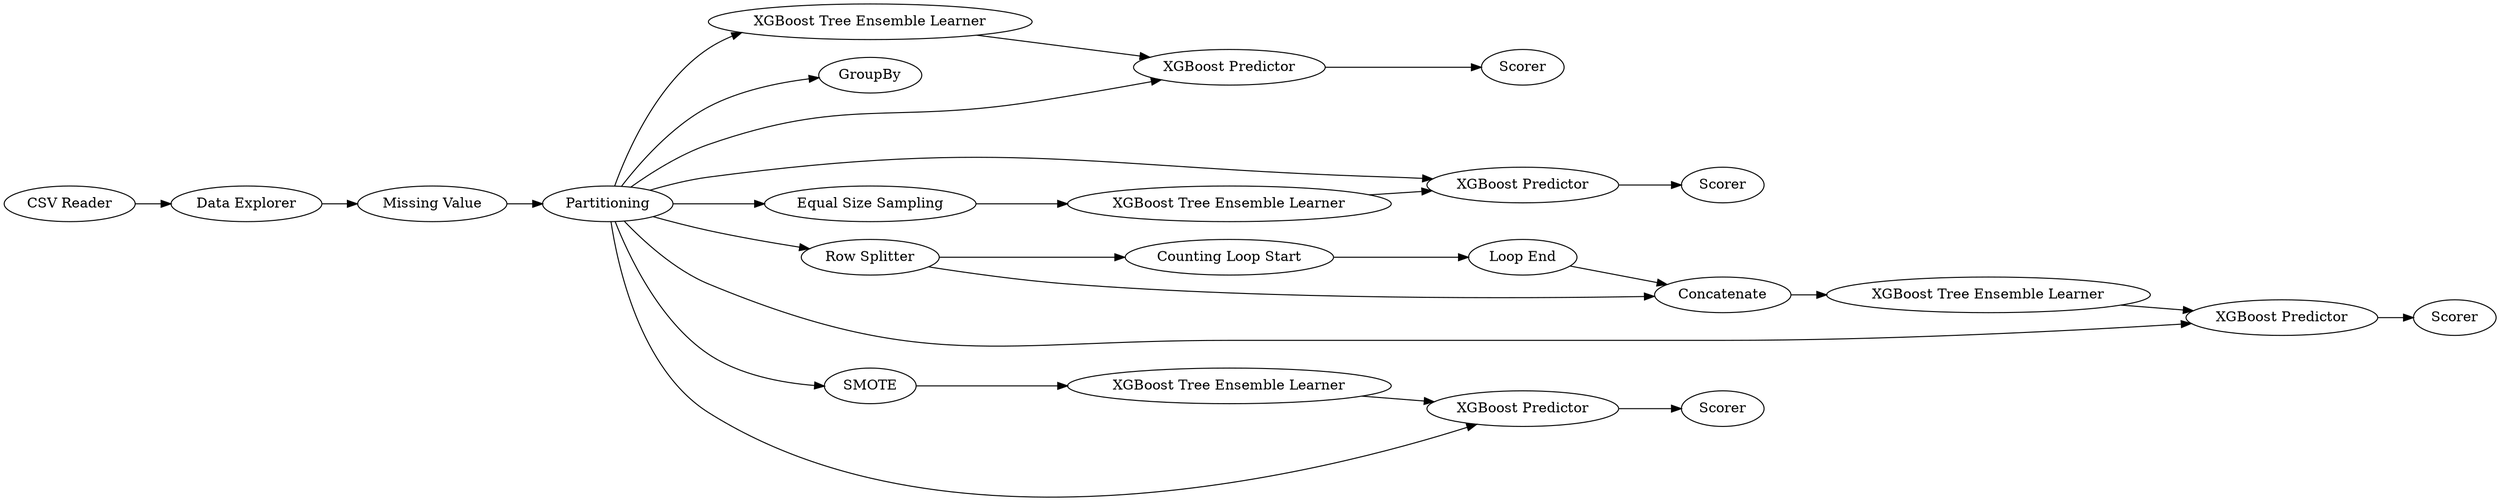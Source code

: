digraph {
	20 -> 21
	21 -> 23
	2 -> 3
	30 -> 9
	30 -> 32
	6 -> 8
	22 -> 23
	16 -> 15
	30 -> 5
	25 -> 26
	1 -> 2
	30 -> 6
	3 -> 30
	10 -> 11
	30 -> 22
	30 -> 11
	22 -> 20
	15 -> 17
	24 -> 25
	30 -> 24
	23 -> 16
	30 -> 26
	30 -> 15
	5 -> 6
	26 -> 28
	9 -> 10
	11 -> 13
	9 [label="Equal Size Sampling"]
	21 [label="Loop End"]
	26 [label="XGBoost Predictor"]
	8 [label=Scorer]
	32 [label=GroupBy]
	17 [label=Scorer]
	3 [label="Missing Value"]
	24 [label=SMOTE]
	6 [label="XGBoost Predictor"]
	15 [label="XGBoost Predictor"]
	25 [label="XGBoost Tree Ensemble Learner"]
	10 [label="XGBoost Tree Ensemble Learner"]
	16 [label="XGBoost Tree Ensemble Learner"]
	1 [label="CSV Reader"]
	22 [label="Row Splitter"]
	28 [label=Scorer]
	23 [label=Concatenate]
	11 [label="XGBoost Predictor"]
	5 [label="XGBoost Tree Ensemble Learner"]
	20 [label="Counting Loop Start"]
	13 [label=Scorer]
	30 [label=Partitioning]
	2 [label="Data Explorer"]
	rankdir=LR
}
